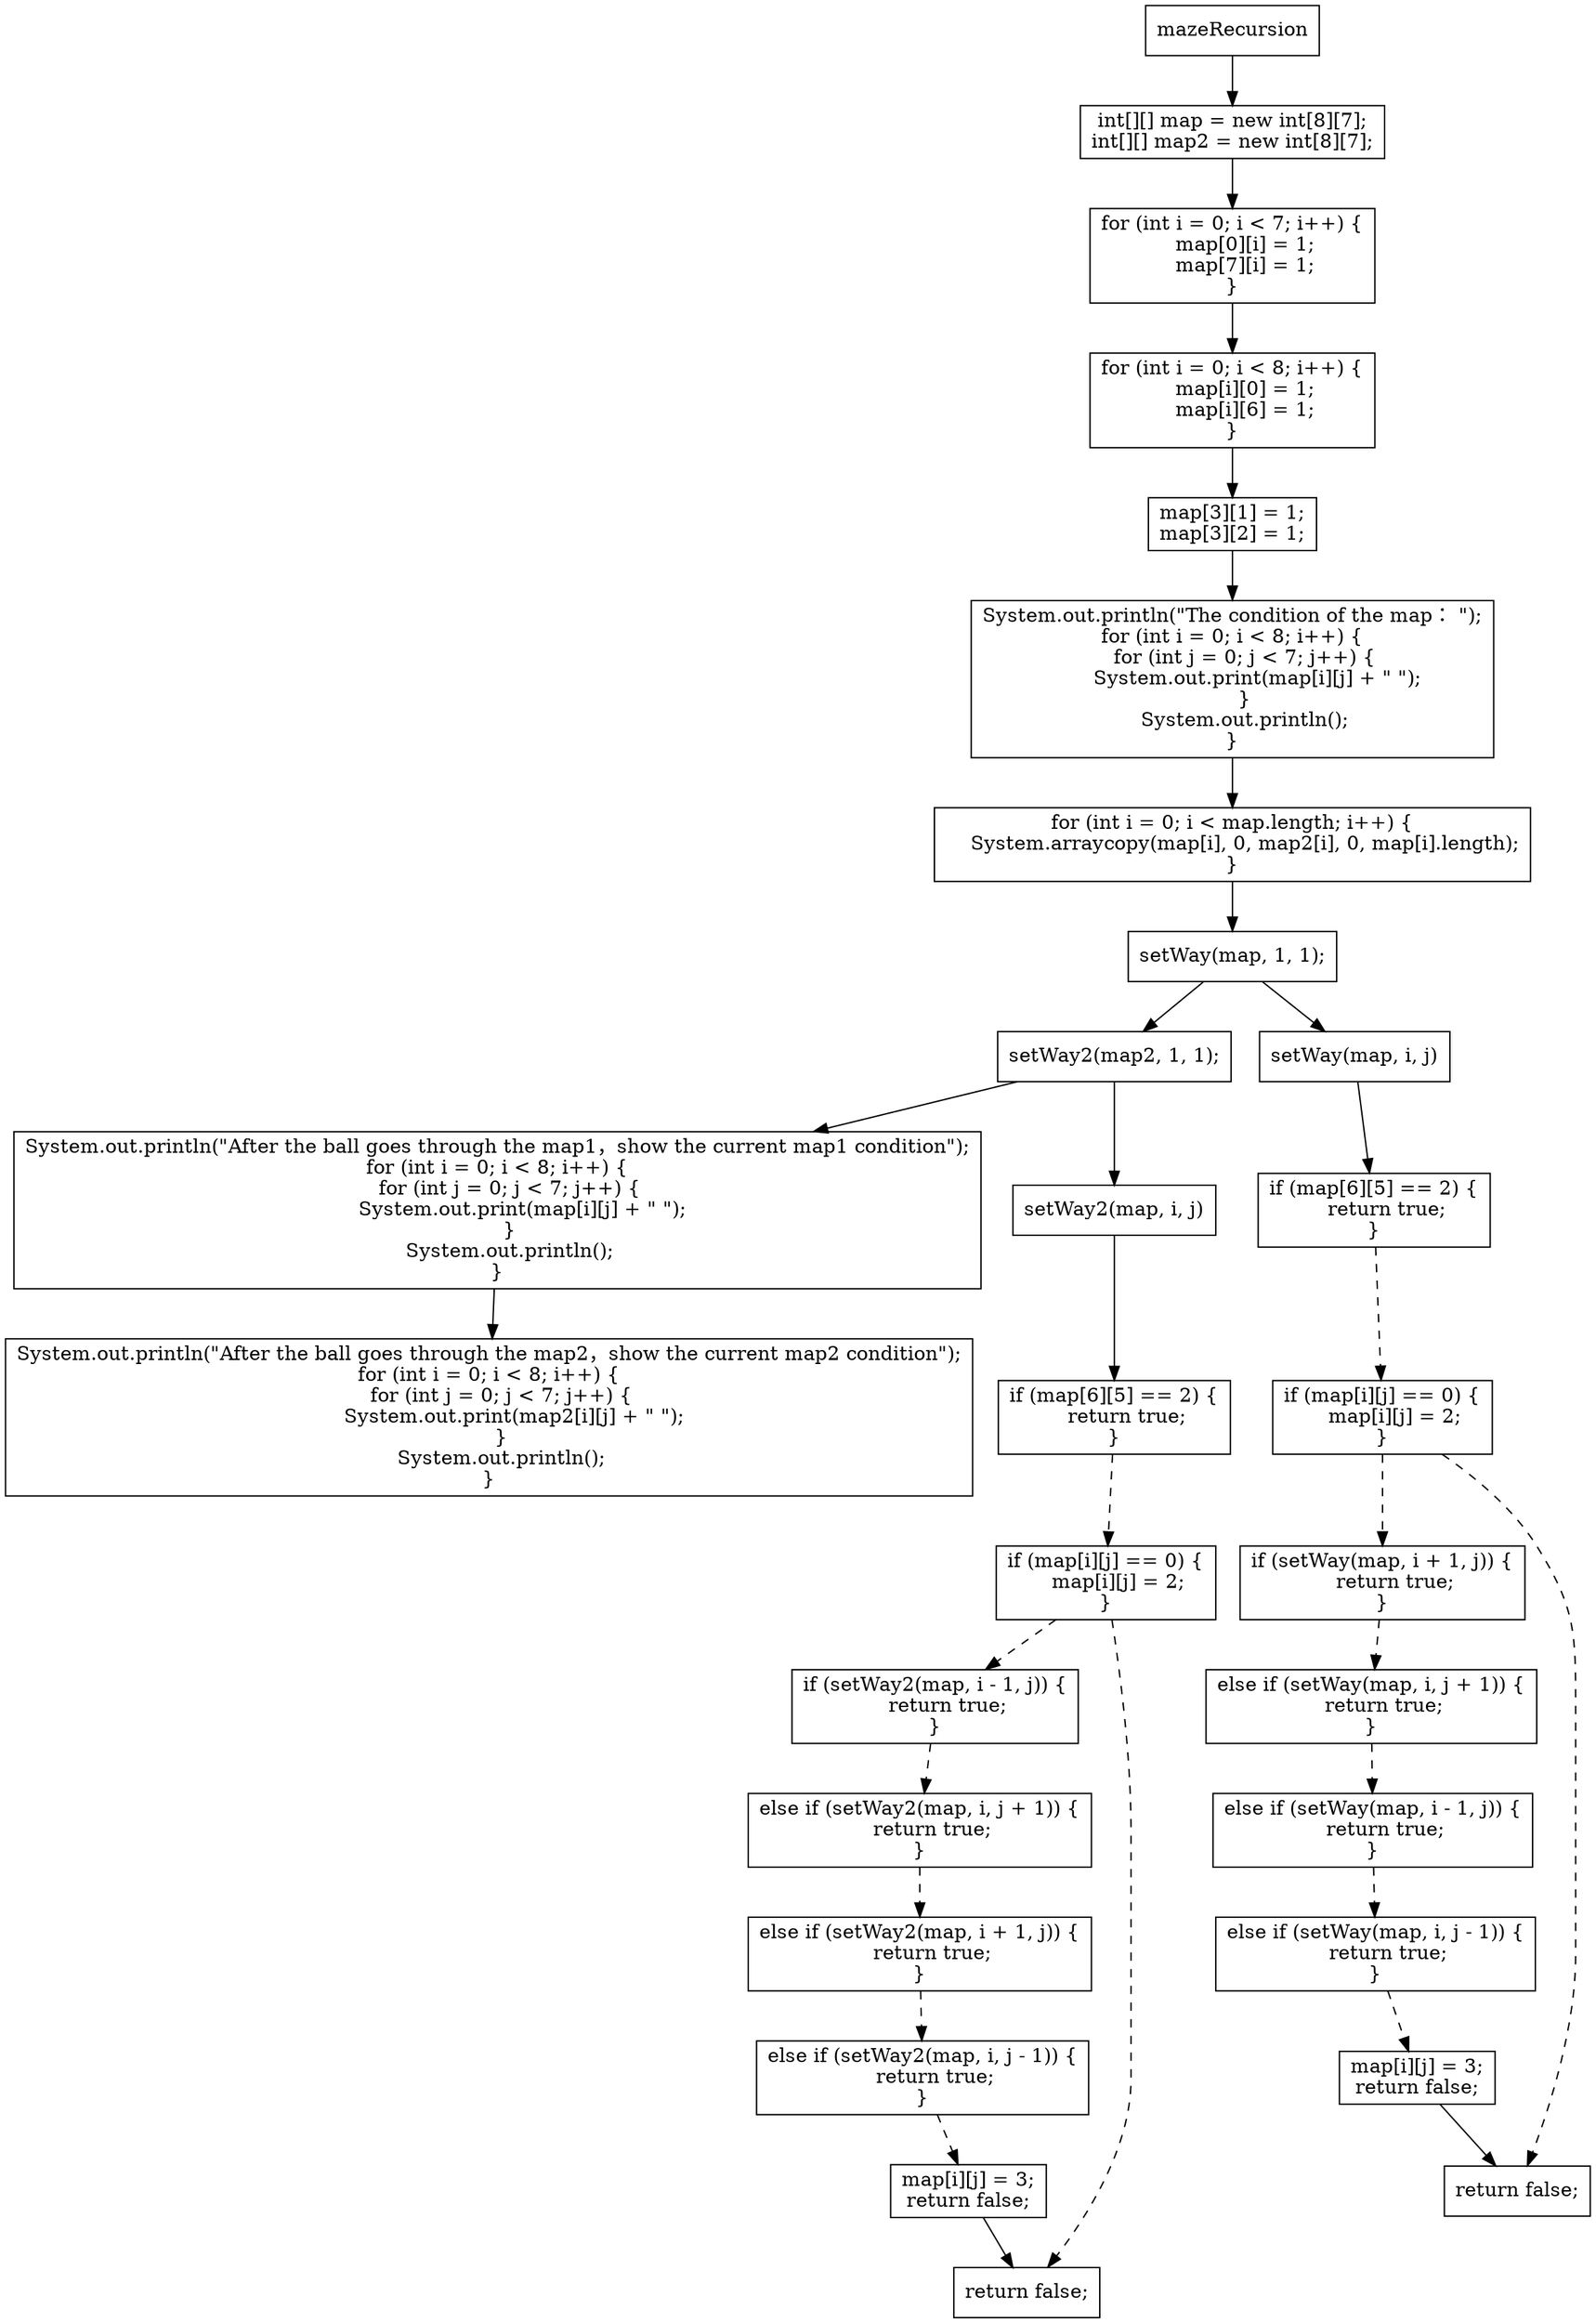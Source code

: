 digraph G {
    node [shape=box];

    // Entry point
    entry [label="mazeRecursion"];

    // Initialization
    init_map [label="int[][] map = new int[8][7];\nint[][] map2 = new int[8][7];"];
    init_walls_loop1 [label="for (int i = 0; i < 7; i++) {\n    map[0][i] = 1;\n    map[7][i] = 1;\n}"];
    init_walls_loop2 [label="for (int i = 0; i < 8; i++) {\n    map[i][0] = 1;\n    map[i][6] = 1;\n}"];
    set_obstacle [label="map[3][1] = 1;\nmap[3][2] = 1;"];
    print_map [label="System.out.println(\"The condition of the map： \");\nfor (int i = 0; i < 8; i++) {\n    for (int j = 0; j < 7; j++) {\n        System.out.print(map[i][j] + \" \");\n    }\n    System.out.println();\n}"];
    clone_map [label="for (int i = 0; i < map.length; i++) {\n    System.arraycopy(map[i], 0, map2[i], 0, map[i].length);\n}"];
    setWay_call [label="setWay(map, 1, 1);"];
    setWay2_call [label="setWay2(map2, 1, 1);"];
    print_map1 [label="System.out.println(\"After the ball goes through the map1，show the current map1 condition\");\nfor (int i = 0; i < 8; i++) {\n    for (int j = 0; j < 7; j++) {\n        System.out.print(map[i][j] + \" \");\n    }\n    System.out.println();\n}"];
    print_map2 [label="System.out.println(\"After the ball goes through the map2，show the current map2 condition\");\nfor (int i = 0; i < 8; i++) {\n    for (int j = 0; j < 7; j++) {\n        System.out.print(map2[i][j] + \" \");\n    }\n    System.out.println();\n}"];

    // setWay method
    setWay_entry [label="setWay(map, i, j)"];
    setWay_end_condition [label="if (map[6][5] == 2) {\n    return true;\n}"];
    setWay_check_path [label="if (map[i][j] == 0) {\n    map[i][j] = 2;\n}"];
    setWay_down [label="if (setWay(map, i + 1, j)) {\n    return true;\n}"];
    setWay_right [label="else if (setWay(map, i, j + 1)) {\n    return true;\n}"];
    setWay_up [label="else if (setWay(map, i - 1, j)) {\n    return true;\n}"];
    setWay_left [label="else if (setWay(map, i, j - 1)) {\n    return true;\n}"];
    setWay_dead_end [label="map[i][j] = 3;\nreturn false;"];
    setWay_return_false [label="return false;"];

    // setWay2 method
    setWay2_entry [label="setWay2(map, i, j)"];
    setWay2_end_condition [label="if (map[6][5] == 2) {\n    return true;\n}"];
    setWay2_check_path [label="if (map[i][j] == 0) {\n    map[i][j] = 2;\n}"];
    setWay2_up [label="if (setWay2(map, i - 1, j)) {\n    return true;\n}"];
    setWay2_right [label="else if (setWay2(map, i, j + 1)) {\n    return true;\n}"];
    setWay2_down [label="else if (setWay2(map, i + 1, j)) {\n    return true;\n}"];
    setWay2_left [label="else if (setWay2(map, i, j - 1)) {\n    return true;\n}"];
    setWay2_dead_end [label="map[i][j] = 3;\nreturn false;"];
    setWay2_return_false [label="return false;"];

    // Control flow edges
    entry -> init_map;
    init_map -> init_walls_loop1;
    init_walls_loop1 -> init_walls_loop2;
    init_walls_loop2 -> set_obstacle;
    set_obstacle -> print_map;
    print_map -> clone_map;
    clone_map -> setWay_call;
    setWay_call -> setWay2_call;
    setWay2_call -> print_map1;
    print_map1 -> print_map2;

    setWay_call -> setWay_entry;
    setWay_entry -> setWay_end_condition;
    setWay_end_condition -> setWay_check_path [style=dashed];
    setWay_check_path -> setWay_down [style=dashed];
    setWay_down -> setWay_right [style=dashed];
    setWay_right -> setWay_up [style=dashed];
    setWay_up -> setWay_left [style=dashed];
    setWay_left -> setWay_dead_end [style=dashed];
    setWay_dead_end -> setWay_return_false;
    setWay_check_path -> setWay_return_false [style=dashed];

    setWay2_call -> setWay2_entry;
    setWay2_entry -> setWay2_end_condition;
    setWay2_end_condition -> setWay2_check_path [style=dashed];
    setWay2_check_path -> setWay2_up [style=dashed];
    setWay2_up -> setWay2_right [style=dashed];
    setWay2_right -> setWay2_down [style=dashed];
    setWay2_down -> setWay2_left [style=dashed];
    setWay2_left -> setWay2_dead_end [style=dashed];
    setWay2_dead_end -> setWay2_return_false;
    setWay2_check_path -> setWay2_return_false [style=dashed];
}
